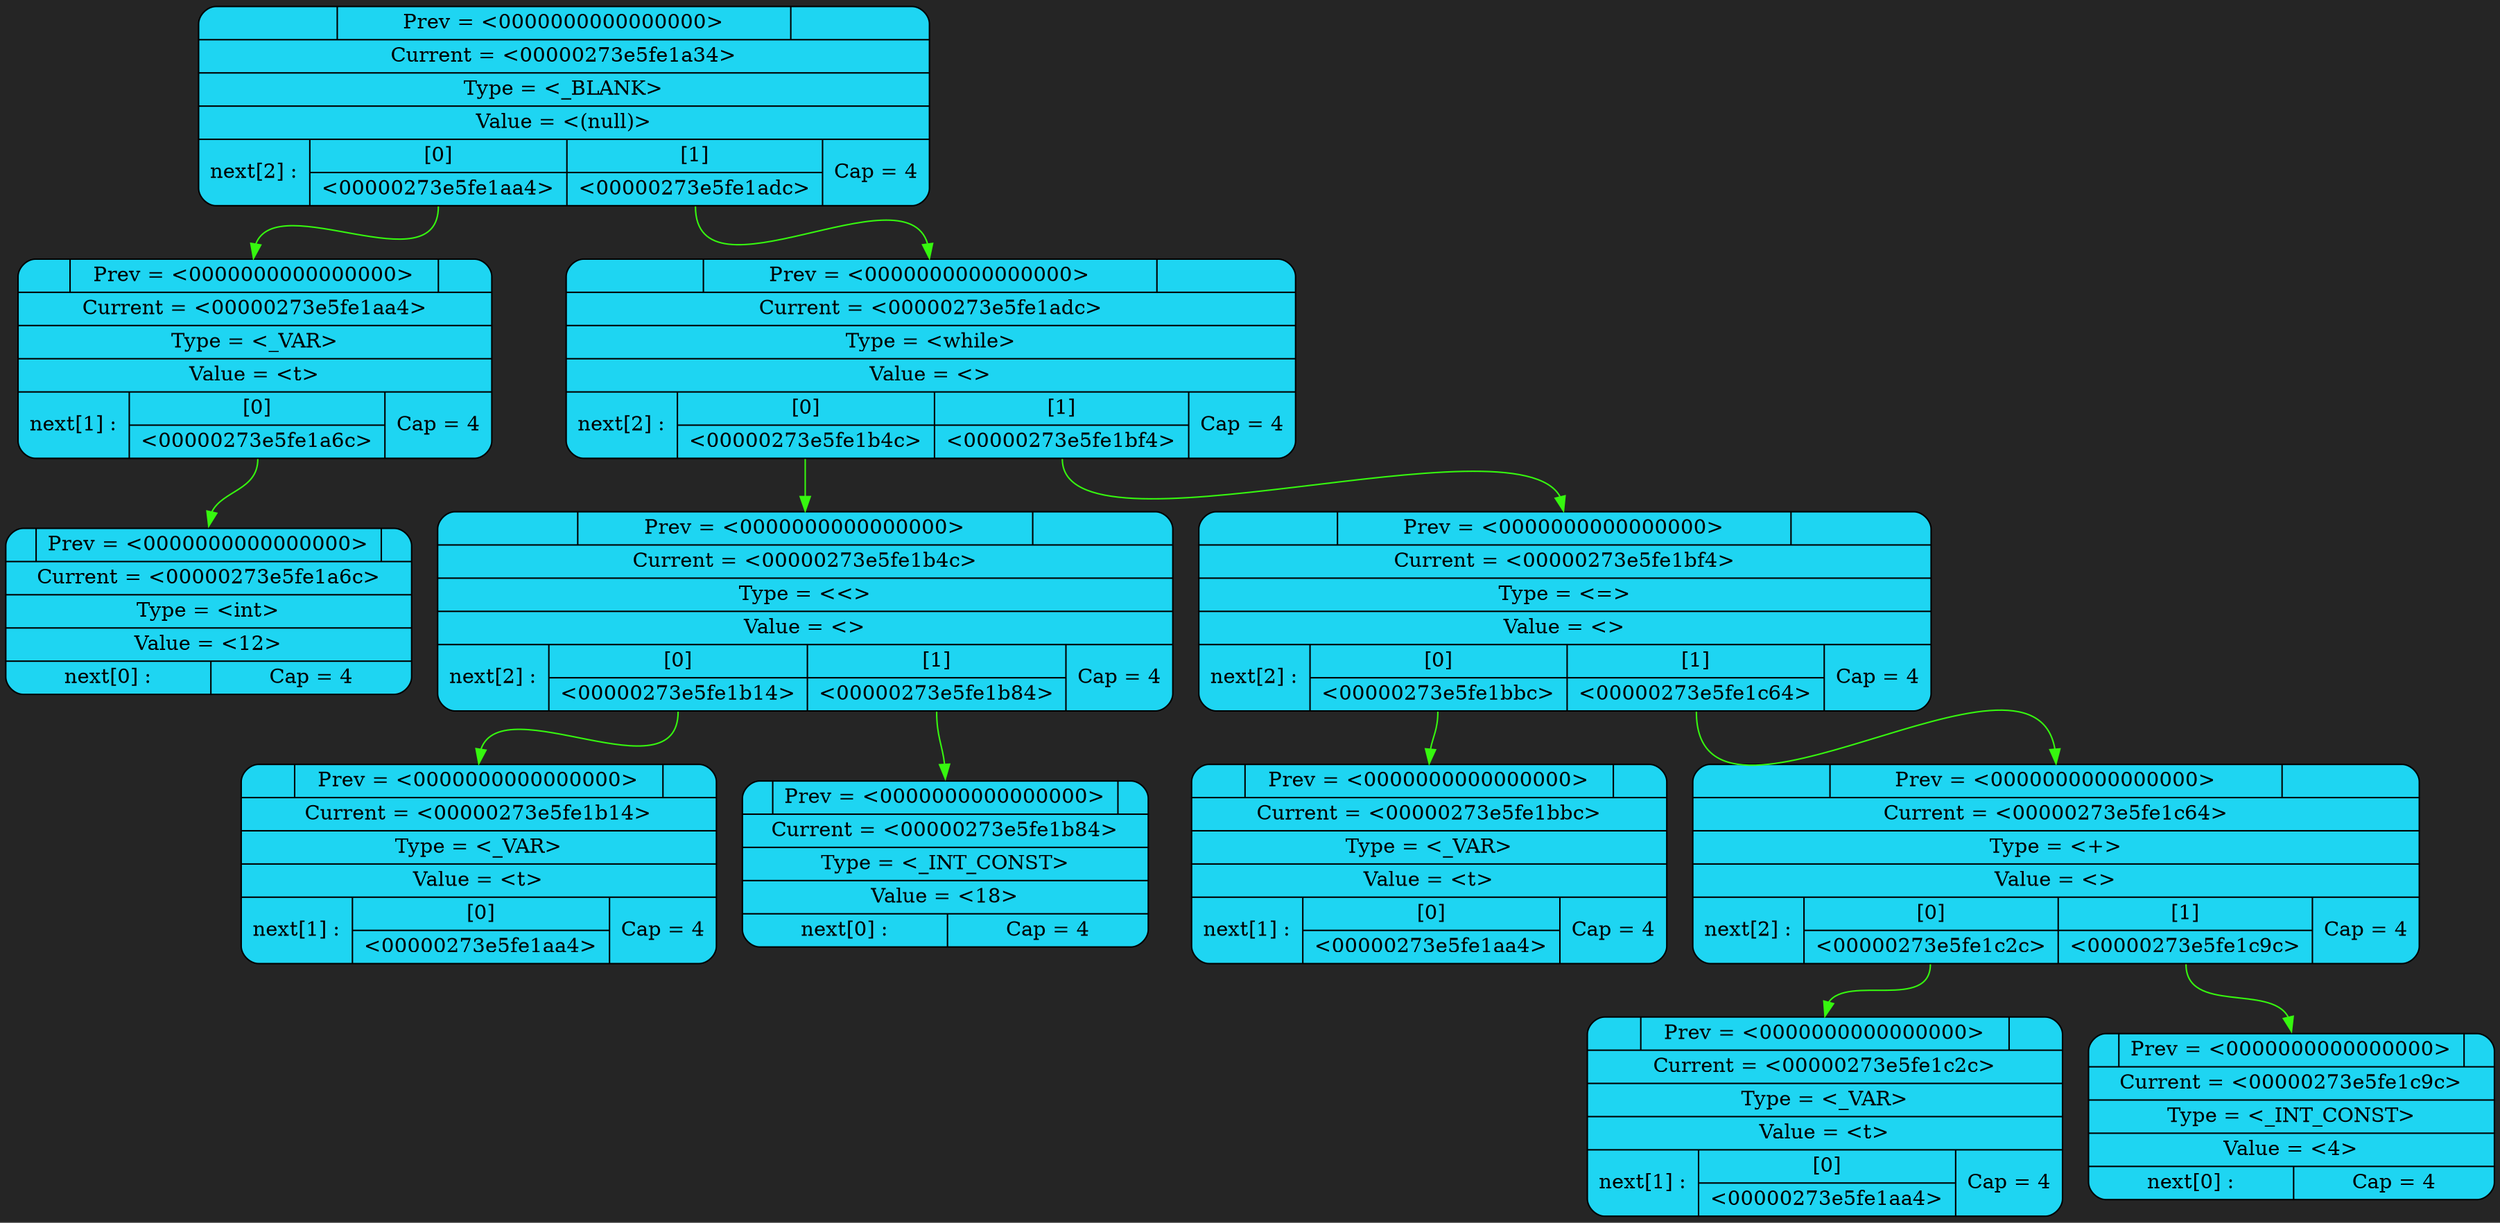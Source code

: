 digraph Tree_0 {
	graph [dpi = 200];
	bgcolor = "#252525"
	rankdir = TB
	"Nod_0" [shape = "Mrecord", style = "filled", fillcolor = "#1ed5f2", label = "{ { | <prev> Prev = &lt;0000000000000000&gt; | } | Current = &lt;00000273e5fe1a34&gt; | Type = &lt;_BLANK&gt; | Value = &lt;(null)&gt; | {next[2] :  | { [0] | <next_0> &lt;00000273e5fe1aa4&gt; } | { [1] | <next_1> &lt;00000273e5fe1adc&gt; } | Cap = 4 }}"]
	"Nod_1" [shape = "Mrecord", style = "filled", fillcolor = "#1ed5f2", label = "{ { | <prev> Prev = &lt;0000000000000000&gt; | } | Current = &lt;00000273e5fe1aa4&gt; | Type = &lt;_VAR&gt; | Value = &lt;t&gt; | {next[1] :  | { [0] | <next_0> &lt;00000273e5fe1a6c&gt; } | Cap = 4 }}"]
	"Nod_2" [shape = "Mrecord", style = "filled", fillcolor = "#1ed5f2", label = "{ { | <prev> Prev = &lt;0000000000000000&gt; | } | Current = &lt;00000273e5fe1a6c&gt; | Type = &lt;int&gt; | Value = &lt;12&gt; | {next[0] :  | Cap = 4 }}"]
	"Nod_3" [shape = "Mrecord", style = "filled", fillcolor = "#1ed5f2", label = "{ { | <prev> Prev = &lt;0000000000000000&gt; | } | Current = &lt;00000273e5fe1adc&gt; | Type = &lt;while&gt; | Value = &lt;&gt; | {next[2] :  | { [0] | <next_0> &lt;00000273e5fe1b4c&gt; } | { [1] | <next_1> &lt;00000273e5fe1bf4&gt; } | Cap = 4 }}"]
	"Nod_4" [shape = "Mrecord", style = "filled", fillcolor = "#1ed5f2", label = "{ { | <prev> Prev = &lt;0000000000000000&gt; | } | Current = &lt;00000273e5fe1b4c&gt; | Type = &lt;&lt;&gt; | Value = &lt;&gt; | {next[2] :  | { [0] | <next_0> &lt;00000273e5fe1b14&gt; } | { [1] | <next_1> &lt;00000273e5fe1b84&gt; } | Cap = 4 }}"]
	"Nod_5" [shape = "Mrecord", style = "filled", fillcolor = "#1ed5f2", label = "{ { | <prev> Prev = &lt;0000000000000000&gt; | } | Current = &lt;00000273e5fe1b14&gt; | Type = &lt;_VAR&gt; | Value = &lt;t&gt; | {next[1] :  | { [0] | <next_0> &lt;00000273e5fe1aa4&gt; } | Cap = 4 }}"]
	"Nod_6" [shape = "Mrecord", style = "filled", fillcolor = "#1ed5f2", label = "{ { | <prev> Prev = &lt;0000000000000000&gt; | } | Current = &lt;00000273e5fe1b84&gt; | Type = &lt;_INT_CONST&gt; | Value = &lt;18&gt; | {next[0] :  | Cap = 4 }}"]
	"Nod_7" [shape = "Mrecord", style = "filled", fillcolor = "#1ed5f2", label = "{ { | <prev> Prev = &lt;0000000000000000&gt; | } | Current = &lt;00000273e5fe1bf4&gt; | Type = &lt;=&gt; | Value = &lt;&gt; | {next[2] :  | { [0] | <next_0> &lt;00000273e5fe1bbc&gt; } | { [1] | <next_1> &lt;00000273e5fe1c64&gt; } | Cap = 4 }}"]
	"Nod_8" [shape = "Mrecord", style = "filled", fillcolor = "#1ed5f2", label = "{ { | <prev> Prev = &lt;0000000000000000&gt; | } | Current = &lt;00000273e5fe1bbc&gt; | Type = &lt;_VAR&gt; | Value = &lt;t&gt; | {next[1] :  | { [0] | <next_0> &lt;00000273e5fe1aa4&gt; } | Cap = 4 }}"]
	"Nod_9" [shape = "Mrecord", style = "filled", fillcolor = "#1ed5f2", label = "{ { | <prev> Prev = &lt;0000000000000000&gt; | } | Current = &lt;00000273e5fe1c64&gt; | Type = &lt;+&gt; | Value = &lt;&gt; | {next[2] :  | { [0] | <next_0> &lt;00000273e5fe1c2c&gt; } | { [1] | <next_1> &lt;00000273e5fe1c9c&gt; } | Cap = 4 }}"]
	"Nod_10" [shape = "Mrecord", style = "filled", fillcolor = "#1ed5f2", label = "{ { | <prev> Prev = &lt;0000000000000000&gt; | } | Current = &lt;00000273e5fe1c2c&gt; | Type = &lt;_VAR&gt; | Value = &lt;t&gt; | {next[1] :  | { [0] | <next_0> &lt;00000273e5fe1aa4&gt; } | Cap = 4 }}"]
	"Nod_11" [shape = "Mrecord", style = "filled", fillcolor = "#1ed5f2", label = "{ { | <prev> Prev = &lt;0000000000000000&gt; | } | Current = &lt;00000273e5fe1c9c&gt; | Type = &lt;_INT_CONST&gt; | Value = &lt;4&gt; | {next[0] :  | Cap = 4 }}"]
	{rank = same;  Nod_0;}
	{rank = same;  Nod_1; Nod_3;}
	{rank = same;  Nod_2; Nod_4; Nod_7;}
	{rank = same;  Nod_5; Nod_6; Nod_8; Nod_9;}
	{rank = same;  Nod_10; Nod_11;}
	"Nod_0":next_0 -> "Nod_1":prev [color = "#36f70f"];
	"Nod_1":next_0 -> "Nod_2":prev [color = "#36f70f"];
	"Nod_0":next_1 -> "Nod_3":prev [color = "#36f70f"];
	"Nod_3":next_0 -> "Nod_4":prev [color = "#36f70f"];
	"Nod_4":next_0 -> "Nod_5":prev [color = "#36f70f"];
	"Nod_4":next_1 -> "Nod_6":prev [color = "#36f70f"];
	"Nod_3":next_1 -> "Nod_7":prev [color = "#36f70f"];
	"Nod_7":next_0 -> "Nod_8":prev [color = "#36f70f"];
	"Nod_7":next_1 -> "Nod_9":prev [color = "#36f70f"];
	"Nod_9":next_0 -> "Nod_10":prev [color = "#36f70f"];
	"Nod_9":next_1 -> "Nod_11":prev [color = "#36f70f"];
}